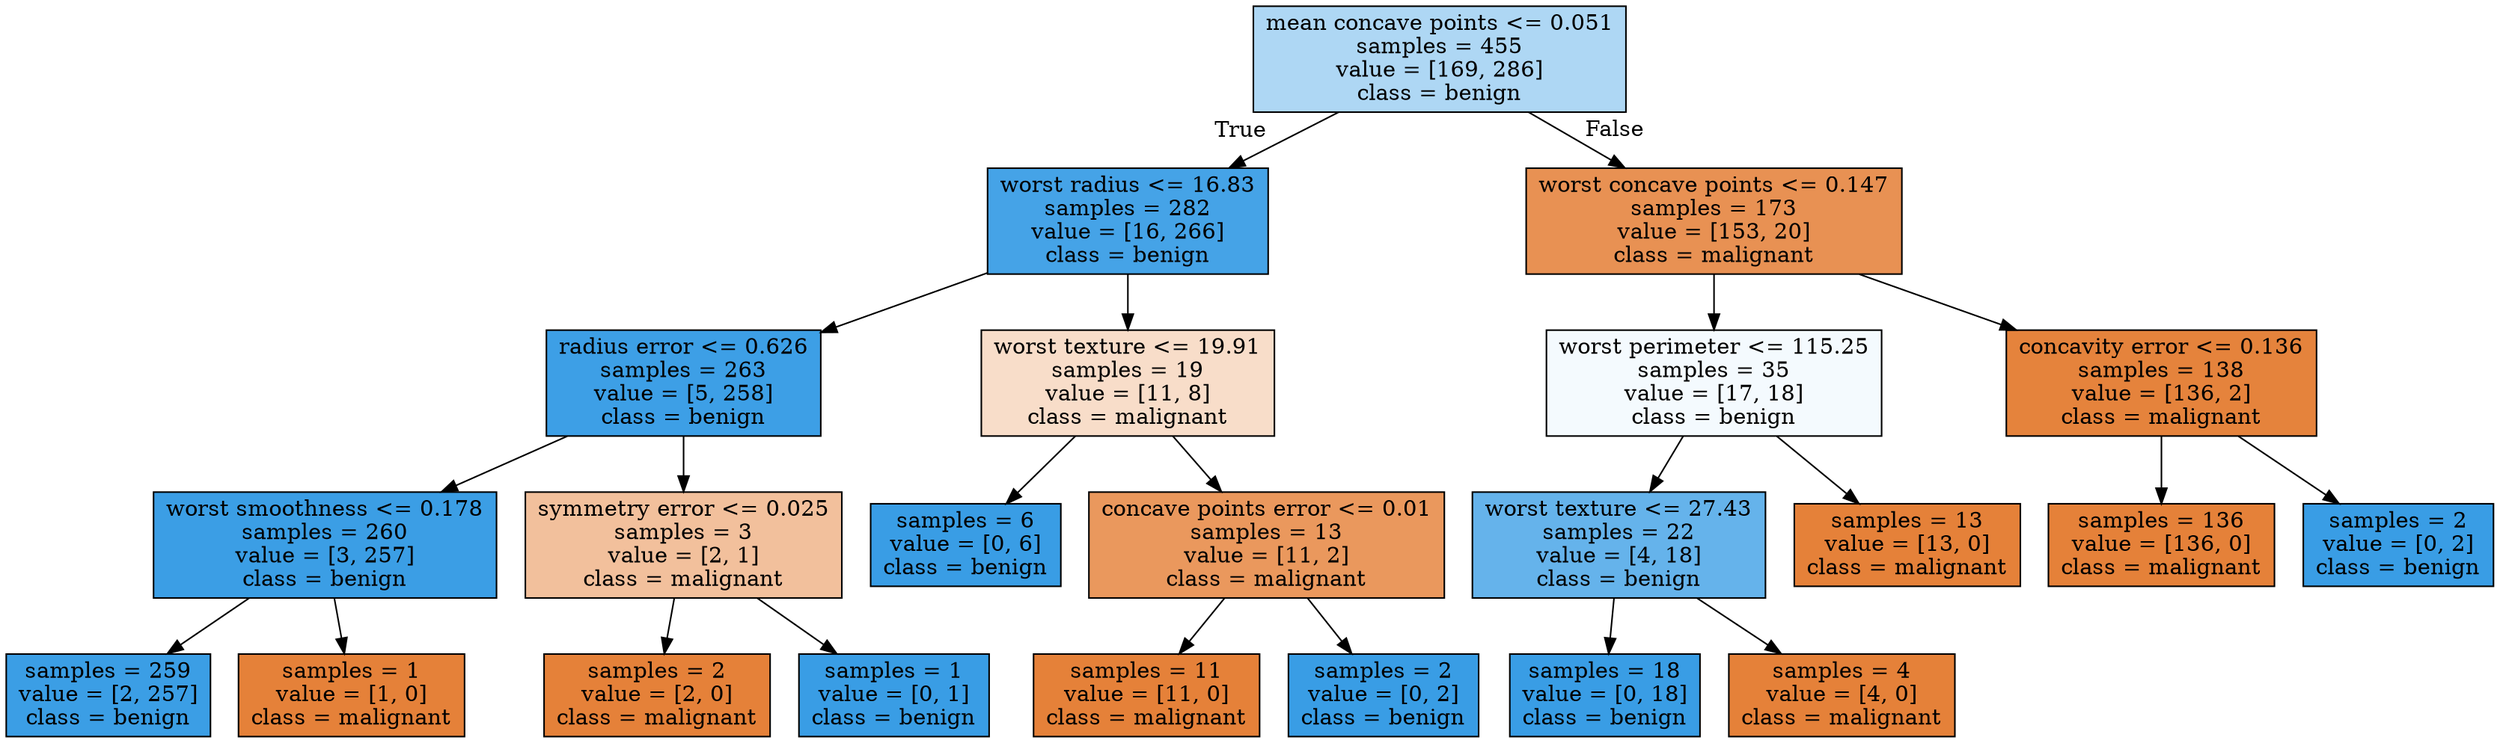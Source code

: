 digraph Tree {
node [shape=box, style="filled", color="black"] ;
0 [label="mean concave points <= 0.051\nsamples = 455\nvalue = [169, 286]\nclass = benign", fillcolor="#aed7f4"] ;
1 [label="worst radius <= 16.83\nsamples = 282\nvalue = [16, 266]\nclass = benign", fillcolor="#45a3e7"] ;
0 -> 1 [labeldistance=2.5, labelangle=45, headlabel="True"] ;
2 [label="radius error <= 0.626\nsamples = 263\nvalue = [5, 258]\nclass = benign", fillcolor="#3d9fe6"] ;
1 -> 2 ;
3 [label="worst smoothness <= 0.178\nsamples = 260\nvalue = [3, 257]\nclass = benign", fillcolor="#3b9ee5"] ;
2 -> 3 ;
4 [label="samples = 259\nvalue = [2, 257]\nclass = benign", fillcolor="#3b9ee5"] ;
3 -> 4 ;
5 [label="samples = 1\nvalue = [1, 0]\nclass = malignant", fillcolor="#e58139"] ;
3 -> 5 ;
6 [label="symmetry error <= 0.025\nsamples = 3\nvalue = [2, 1]\nclass = malignant", fillcolor="#f2c09c"] ;
2 -> 6 ;
7 [label="samples = 2\nvalue = [2, 0]\nclass = malignant", fillcolor="#e58139"] ;
6 -> 7 ;
8 [label="samples = 1\nvalue = [0, 1]\nclass = benign", fillcolor="#399de5"] ;
6 -> 8 ;
9 [label="worst texture <= 19.91\nsamples = 19\nvalue = [11, 8]\nclass = malignant", fillcolor="#f8ddc9"] ;
1 -> 9 ;
10 [label="samples = 6\nvalue = [0, 6]\nclass = benign", fillcolor="#399de5"] ;
9 -> 10 ;
11 [label="concave points error <= 0.01\nsamples = 13\nvalue = [11, 2]\nclass = malignant", fillcolor="#ea985d"] ;
9 -> 11 ;
12 [label="samples = 11\nvalue = [11, 0]\nclass = malignant", fillcolor="#e58139"] ;
11 -> 12 ;
13 [label="samples = 2\nvalue = [0, 2]\nclass = benign", fillcolor="#399de5"] ;
11 -> 13 ;
14 [label="worst concave points <= 0.147\nsamples = 173\nvalue = [153, 20]\nclass = malignant", fillcolor="#e89153"] ;
0 -> 14 [labeldistance=2.5, labelangle=-45, headlabel="False"] ;
15 [label="worst perimeter <= 115.25\nsamples = 35\nvalue = [17, 18]\nclass = benign", fillcolor="#f4fafe"] ;
14 -> 15 ;
16 [label="worst texture <= 27.43\nsamples = 22\nvalue = [4, 18]\nclass = benign", fillcolor="#65b3eb"] ;
15 -> 16 ;
17 [label="samples = 18\nvalue = [0, 18]\nclass = benign", fillcolor="#399de5"] ;
16 -> 17 ;
18 [label="samples = 4\nvalue = [4, 0]\nclass = malignant", fillcolor="#e58139"] ;
16 -> 18 ;
19 [label="samples = 13\nvalue = [13, 0]\nclass = malignant", fillcolor="#e58139"] ;
15 -> 19 ;
20 [label="concavity error <= 0.136\nsamples = 138\nvalue = [136, 2]\nclass = malignant", fillcolor="#e5833c"] ;
14 -> 20 ;
21 [label="samples = 136\nvalue = [136, 0]\nclass = malignant", fillcolor="#e58139"] ;
20 -> 21 ;
22 [label="samples = 2\nvalue = [0, 2]\nclass = benign", fillcolor="#399de5"] ;
20 -> 22 ;
}